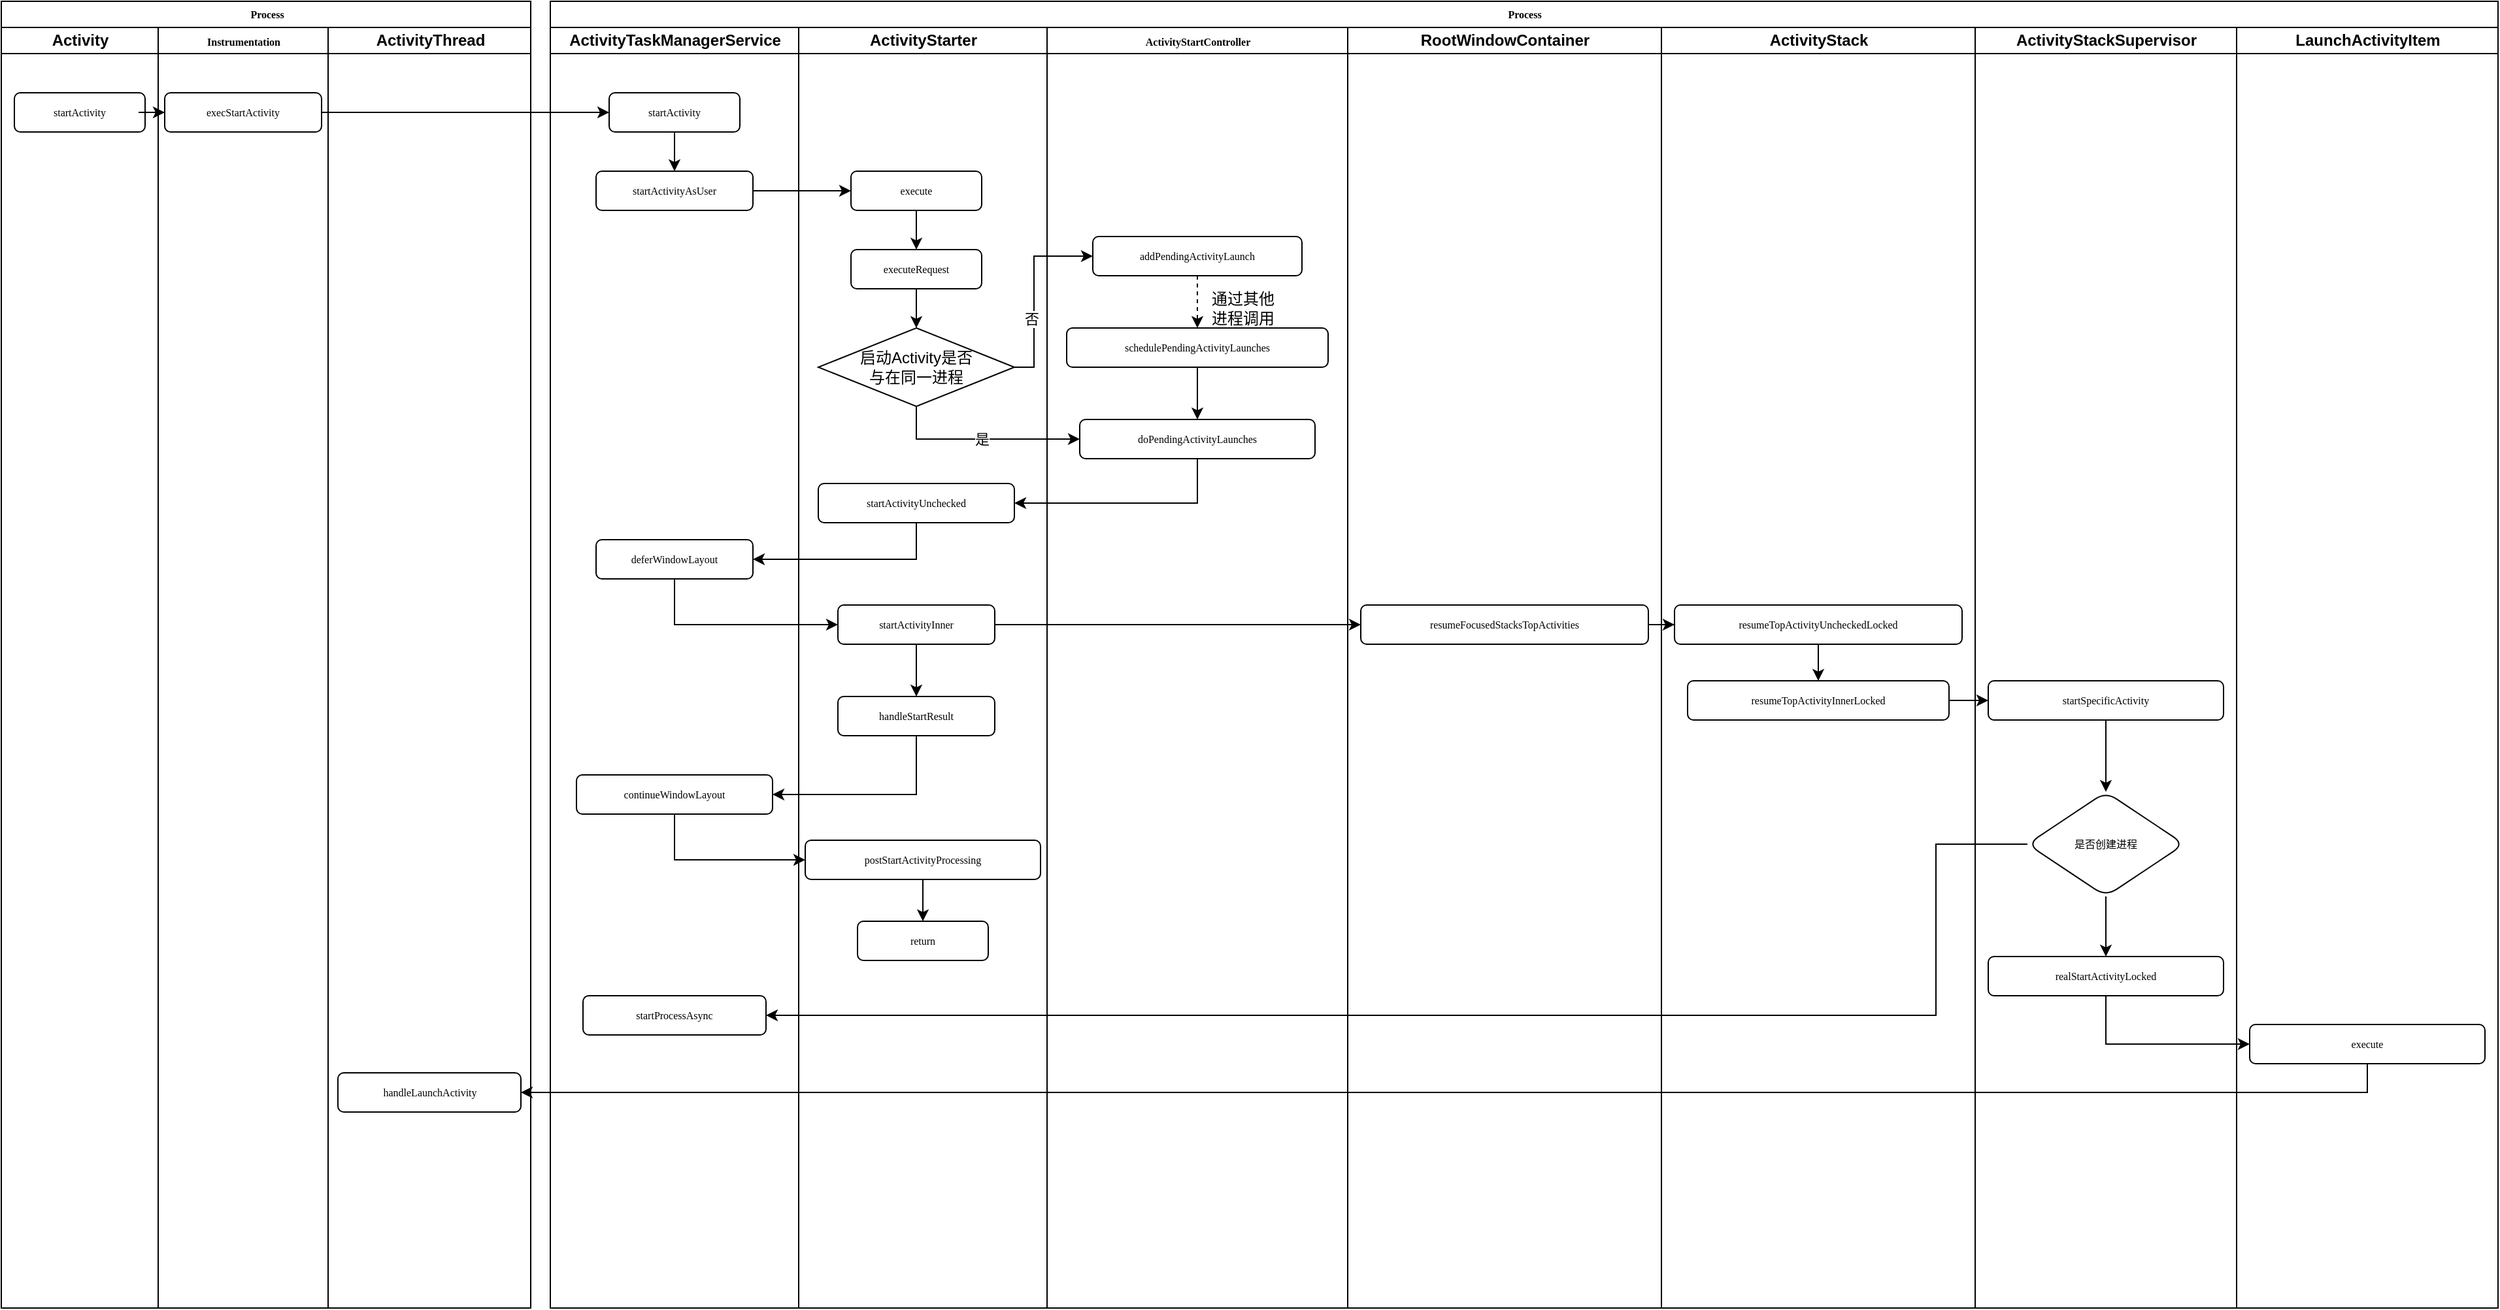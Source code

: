 <mxfile version="17.4.0" type="device"><diagram name="Page-1" id="74e2e168-ea6b-b213-b513-2b3c1d86103e"><mxGraphModel dx="946" dy="557" grid="1" gridSize="10" guides="1" tooltips="1" connect="1" arrows="1" fold="1" page="1" pageScale="1" pageWidth="1100" pageHeight="850" background="none" math="0" shadow="0"><root><mxCell id="0"/><mxCell id="1" parent="0"/><mxCell id="77e6c97f196da883-1" value="Process" style="swimlane;html=1;childLayout=stackLayout;startSize=20;rounded=0;shadow=0;labelBackgroundColor=none;strokeWidth=1;fontFamily=Verdana;fontSize=8;align=center;" parent="1" vertex="1"><mxGeometry x="20" y="40" width="405" height="1000" as="geometry"/></mxCell><mxCell id="77e6c97f196da883-2" value="Activity" style="swimlane;html=1;startSize=20;" parent="77e6c97f196da883-1" vertex="1"><mxGeometry y="20" width="120" height="980" as="geometry"/></mxCell><mxCell id="77e6c97f196da883-8" value="startActivity" style="rounded=1;whiteSpace=wrap;html=1;shadow=0;labelBackgroundColor=none;strokeWidth=1;fontFamily=Verdana;fontSize=8;align=center;" parent="77e6c97f196da883-2" vertex="1"><mxGeometry x="10" y="50" width="100" height="30" as="geometry"/></mxCell><mxCell id="jhBAt_G8znI8e6kJuj8G-4" value="" style="edgeStyle=orthogonalEdgeStyle;rounded=0;orthogonalLoop=1;jettySize=auto;html=1;" parent="77e6c97f196da883-1" source="77e6c97f196da883-8" target="jhBAt_G8znI8e6kJuj8G-3" edge="1"><mxGeometry relative="1" as="geometry"/></mxCell><mxCell id="77e6c97f196da883-4" value="&lt;span style=&quot;font-family: &amp;#34;verdana&amp;#34; ; font-size: 8px&quot;&gt;Instrumentation&lt;/span&gt;" style="swimlane;html=1;startSize=20;" parent="77e6c97f196da883-1" vertex="1"><mxGeometry x="120" y="20" width="130" height="980" as="geometry"/></mxCell><mxCell id="jhBAt_G8znI8e6kJuj8G-3" value="execStartActivity" style="rounded=1;whiteSpace=wrap;html=1;shadow=0;labelBackgroundColor=none;strokeWidth=1;fontFamily=Verdana;fontSize=8;align=center;" parent="77e6c97f196da883-4" vertex="1"><mxGeometry x="5" y="50" width="120" height="30" as="geometry"/></mxCell><mxCell id="C_eC1lGOYP5jDPKpJV5O-16" value="ActivityThread" style="swimlane;html=1;startSize=20;" vertex="1" parent="77e6c97f196da883-1"><mxGeometry x="250" y="20" width="155" height="980" as="geometry"/></mxCell><mxCell id="C_eC1lGOYP5jDPKpJV5O-17" value="handleLaunchActivity" style="rounded=1;whiteSpace=wrap;html=1;shadow=0;labelBackgroundColor=none;strokeWidth=1;fontFamily=Verdana;fontSize=8;align=center;" vertex="1" parent="C_eC1lGOYP5jDPKpJV5O-16"><mxGeometry x="7.5" y="800" width="140" height="30" as="geometry"/></mxCell><mxCell id="jhBAt_G8znI8e6kJuj8G-11" value="Process" style="swimlane;html=1;childLayout=stackLayout;startSize=20;rounded=0;shadow=0;labelBackgroundColor=none;strokeWidth=1;fontFamily=Verdana;fontSize=8;align=center;" parent="1" vertex="1"><mxGeometry x="440" y="40" width="1490" height="1000" as="geometry"/></mxCell><mxCell id="jhBAt_G8znI8e6kJuj8G-12" value="ActivityTaskManagerService" style="swimlane;html=1;startSize=20;" parent="jhBAt_G8znI8e6kJuj8G-11" vertex="1"><mxGeometry y="20" width="190" height="980" as="geometry"/></mxCell><mxCell id="jhBAt_G8znI8e6kJuj8G-13" value="startActivity" style="rounded=1;whiteSpace=wrap;html=1;shadow=0;labelBackgroundColor=none;strokeWidth=1;fontFamily=Verdana;fontSize=8;align=center;" parent="jhBAt_G8znI8e6kJuj8G-12" vertex="1"><mxGeometry x="45" y="50" width="100" height="30" as="geometry"/></mxCell><mxCell id="jhBAt_G8znI8e6kJuj8G-28" value="startActivityAsUser" style="rounded=1;whiteSpace=wrap;html=1;shadow=0;labelBackgroundColor=none;strokeWidth=1;fontFamily=Verdana;fontSize=8;align=center;" parent="jhBAt_G8znI8e6kJuj8G-12" vertex="1"><mxGeometry x="35" y="110" width="120" height="30" as="geometry"/></mxCell><mxCell id="jhBAt_G8znI8e6kJuj8G-29" value="" style="edgeStyle=orthogonalEdgeStyle;rounded=0;orthogonalLoop=1;jettySize=auto;html=1;fontColor=#000000;" parent="jhBAt_G8znI8e6kJuj8G-12" source="jhBAt_G8znI8e6kJuj8G-13" target="jhBAt_G8znI8e6kJuj8G-28" edge="1"><mxGeometry relative="1" as="geometry"/></mxCell><mxCell id="jhBAt_G8znI8e6kJuj8G-43" value="deferWindowLayout" style="rounded=1;whiteSpace=wrap;html=1;shadow=0;labelBackgroundColor=none;strokeWidth=1;fontFamily=Verdana;fontSize=8;align=center;" parent="jhBAt_G8znI8e6kJuj8G-12" vertex="1"><mxGeometry x="35" y="392" width="120" height="30" as="geometry"/></mxCell><mxCell id="jhBAt_G8znI8e6kJuj8G-47" value="continueWindowLayout" style="rounded=1;whiteSpace=wrap;html=1;shadow=0;labelBackgroundColor=none;strokeWidth=1;fontFamily=Verdana;fontSize=8;align=center;" parent="jhBAt_G8znI8e6kJuj8G-12" vertex="1"><mxGeometry x="20" y="572" width="150" height="30" as="geometry"/></mxCell><mxCell id="C_eC1lGOYP5jDPKpJV5O-23" value="startProcessAsync" style="rounded=1;whiteSpace=wrap;html=1;shadow=0;labelBackgroundColor=none;strokeWidth=1;fontFamily=Verdana;fontSize=8;align=center;" vertex="1" parent="jhBAt_G8znI8e6kJuj8G-12"><mxGeometry x="25" y="741" width="140" height="30" as="geometry"/></mxCell><mxCell id="jhBAt_G8znI8e6kJuj8G-14" value="ActivityStarter" style="swimlane;html=1;startSize=20;" parent="jhBAt_G8znI8e6kJuj8G-11" vertex="1"><mxGeometry x="190" y="20" width="190" height="980" as="geometry"/></mxCell><mxCell id="jhBAt_G8znI8e6kJuj8G-33" value="" style="edgeStyle=orthogonalEdgeStyle;rounded=0;orthogonalLoop=1;jettySize=auto;html=1;fontColor=#000000;" parent="jhBAt_G8znI8e6kJuj8G-14" source="jhBAt_G8znI8e6kJuj8G-30" target="jhBAt_G8znI8e6kJuj8G-32" edge="1"><mxGeometry relative="1" as="geometry"/></mxCell><mxCell id="jhBAt_G8znI8e6kJuj8G-30" value="execute" style="rounded=1;whiteSpace=wrap;html=1;shadow=0;labelBackgroundColor=none;strokeWidth=1;fontFamily=Verdana;fontSize=8;align=center;" parent="jhBAt_G8znI8e6kJuj8G-14" vertex="1"><mxGeometry x="40" y="110" width="100" height="30" as="geometry"/></mxCell><mxCell id="jhBAt_G8znI8e6kJuj8G-64" value="" style="edgeStyle=orthogonalEdgeStyle;rounded=0;orthogonalLoop=1;jettySize=auto;html=1;fontColor=#000000;" parent="jhBAt_G8znI8e6kJuj8G-14" source="jhBAt_G8znI8e6kJuj8G-32" target="jhBAt_G8znI8e6kJuj8G-63" edge="1"><mxGeometry relative="1" as="geometry"/></mxCell><mxCell id="jhBAt_G8znI8e6kJuj8G-32" value="executeRequest" style="rounded=1;whiteSpace=wrap;html=1;shadow=0;labelBackgroundColor=none;strokeWidth=1;fontFamily=Verdana;fontSize=8;align=center;" parent="jhBAt_G8znI8e6kJuj8G-14" vertex="1"><mxGeometry x="40" y="170" width="100" height="30" as="geometry"/></mxCell><mxCell id="jhBAt_G8znI8e6kJuj8G-40" value="startActivityUnchecked" style="rounded=1;whiteSpace=wrap;html=1;shadow=0;labelBackgroundColor=none;strokeWidth=1;fontFamily=Verdana;fontSize=8;align=center;" parent="jhBAt_G8znI8e6kJuj8G-14" vertex="1"><mxGeometry x="15" y="349" width="150" height="30" as="geometry"/></mxCell><mxCell id="jhBAt_G8znI8e6kJuj8G-51" value="" style="edgeStyle=orthogonalEdgeStyle;rounded=0;orthogonalLoop=1;jettySize=auto;html=1;fontColor=#000000;" parent="jhBAt_G8znI8e6kJuj8G-14" source="jhBAt_G8znI8e6kJuj8G-45" target="jhBAt_G8znI8e6kJuj8G-50" edge="1"><mxGeometry relative="1" as="geometry"/></mxCell><mxCell id="jhBAt_G8znI8e6kJuj8G-45" value="startActivityInner" style="rounded=1;whiteSpace=wrap;html=1;shadow=0;labelBackgroundColor=none;strokeWidth=1;fontFamily=Verdana;fontSize=8;align=center;" parent="jhBAt_G8znI8e6kJuj8G-14" vertex="1"><mxGeometry x="30" y="442" width="120" height="30" as="geometry"/></mxCell><mxCell id="jhBAt_G8znI8e6kJuj8G-50" value="handleStartResult" style="rounded=1;whiteSpace=wrap;html=1;shadow=0;labelBackgroundColor=none;strokeWidth=1;fontFamily=Verdana;fontSize=8;align=center;" parent="jhBAt_G8znI8e6kJuj8G-14" vertex="1"><mxGeometry x="30" y="512" width="120" height="30" as="geometry"/></mxCell><mxCell id="jhBAt_G8znI8e6kJuj8G-59" value="" style="edgeStyle=orthogonalEdgeStyle;rounded=0;orthogonalLoop=1;jettySize=auto;html=1;fontColor=#000000;" parent="jhBAt_G8znI8e6kJuj8G-14" source="jhBAt_G8znI8e6kJuj8G-53" target="jhBAt_G8znI8e6kJuj8G-58" edge="1"><mxGeometry relative="1" as="geometry"/></mxCell><mxCell id="jhBAt_G8znI8e6kJuj8G-53" value="postStartActivityProcessing" style="rounded=1;whiteSpace=wrap;html=1;shadow=0;labelBackgroundColor=none;strokeWidth=1;fontFamily=Verdana;fontSize=8;align=center;" parent="jhBAt_G8znI8e6kJuj8G-14" vertex="1"><mxGeometry x="5" y="622" width="180" height="30" as="geometry"/></mxCell><mxCell id="jhBAt_G8znI8e6kJuj8G-58" value="return" style="rounded=1;whiteSpace=wrap;html=1;shadow=0;labelBackgroundColor=none;strokeWidth=1;fontFamily=Verdana;fontSize=8;align=center;" parent="jhBAt_G8znI8e6kJuj8G-14" vertex="1"><mxGeometry x="45" y="684" width="100" height="30" as="geometry"/></mxCell><mxCell id="jhBAt_G8znI8e6kJuj8G-63" value="" style="rhombus;whiteSpace=wrap;html=1;fontColor=#000000;" parent="jhBAt_G8znI8e6kJuj8G-14" vertex="1"><mxGeometry x="15" y="230" width="150" height="60" as="geometry"/></mxCell><mxCell id="jhBAt_G8znI8e6kJuj8G-62" value="启动Activity是否与在同一进程" style="text;html=1;strokeColor=none;fillColor=none;align=center;verticalAlign=middle;whiteSpace=wrap;rounded=0;fontColor=#000000;" parent="jhBAt_G8znI8e6kJuj8G-14" vertex="1"><mxGeometry x="45" y="245" width="90" height="30" as="geometry"/></mxCell><mxCell id="jhBAt_G8znI8e6kJuj8G-18" value="&lt;span style=&quot;font-family: &amp;#34;verdana&amp;#34; ; font-size: 8px&quot;&gt;ActivityStartController&lt;/span&gt;" style="swimlane;html=1;startSize=20;" parent="jhBAt_G8znI8e6kJuj8G-11" vertex="1"><mxGeometry x="380" y="20" width="230" height="980" as="geometry"/></mxCell><mxCell id="jhBAt_G8znI8e6kJuj8G-82" value="" style="edgeStyle=orthogonalEdgeStyle;rounded=0;orthogonalLoop=1;jettySize=auto;html=1;fontColor=#000000;dashed=1;" parent="jhBAt_G8znI8e6kJuj8G-18" source="jhBAt_G8znI8e6kJuj8G-60" target="jhBAt_G8znI8e6kJuj8G-77" edge="1"><mxGeometry relative="1" as="geometry"/></mxCell><mxCell id="jhBAt_G8znI8e6kJuj8G-60" value="addPendingActivityLaunch" style="rounded=1;whiteSpace=wrap;html=1;shadow=0;labelBackgroundColor=none;strokeWidth=1;fontFamily=Verdana;fontSize=8;align=center;" parent="jhBAt_G8znI8e6kJuj8G-18" vertex="1"><mxGeometry x="35" y="160" width="160" height="30" as="geometry"/></mxCell><mxCell id="jhBAt_G8znI8e6kJuj8G-70" value="doPendingActivityLaunches" style="rounded=1;whiteSpace=wrap;html=1;shadow=0;labelBackgroundColor=none;strokeWidth=1;fontFamily=Verdana;fontSize=8;align=center;" parent="jhBAt_G8znI8e6kJuj8G-18" vertex="1"><mxGeometry x="25" y="300" width="180" height="30" as="geometry"/></mxCell><mxCell id="jhBAt_G8znI8e6kJuj8G-79" value="" style="edgeStyle=orthogonalEdgeStyle;rounded=0;orthogonalLoop=1;jettySize=auto;html=1;fontColor=#000000;" parent="jhBAt_G8znI8e6kJuj8G-18" source="jhBAt_G8znI8e6kJuj8G-77" target="jhBAt_G8znI8e6kJuj8G-70" edge="1"><mxGeometry relative="1" as="geometry"/></mxCell><mxCell id="jhBAt_G8znI8e6kJuj8G-77" value="schedulePendingActivityLaunches" style="rounded=1;whiteSpace=wrap;html=1;shadow=0;labelBackgroundColor=none;strokeWidth=1;fontFamily=Verdana;fontSize=8;align=center;" parent="jhBAt_G8znI8e6kJuj8G-18" vertex="1"><mxGeometry x="15" y="230" width="200" height="30" as="geometry"/></mxCell><mxCell id="jhBAt_G8znI8e6kJuj8G-83" value="通过其他进程调用" style="text;html=1;strokeColor=none;fillColor=none;align=center;verticalAlign=middle;whiteSpace=wrap;rounded=0;fontColor=#000000;" parent="jhBAt_G8znI8e6kJuj8G-18" vertex="1"><mxGeometry x="120" y="200" width="60" height="30" as="geometry"/></mxCell><mxCell id="jhBAt_G8znI8e6kJuj8G-20" value="RootWindowContainer" style="swimlane;html=1;startSize=20;" parent="jhBAt_G8znI8e6kJuj8G-11" vertex="1"><mxGeometry x="610" y="20" width="240" height="980" as="geometry"/></mxCell><mxCell id="C_eC1lGOYP5jDPKpJV5O-1" value="resumeFocusedStacksTopActivities" style="rounded=1;whiteSpace=wrap;html=1;shadow=0;labelBackgroundColor=none;strokeWidth=1;fontFamily=Verdana;fontSize=8;align=center;" vertex="1" parent="jhBAt_G8znI8e6kJuj8G-20"><mxGeometry x="10" y="442" width="220" height="30" as="geometry"/></mxCell><mxCell id="C_eC1lGOYP5jDPKpJV5O-9" value="ActivityStack" style="swimlane;html=1;startSize=20;" vertex="1" parent="jhBAt_G8znI8e6kJuj8G-11"><mxGeometry x="850" y="20" width="240" height="980" as="geometry"/></mxCell><mxCell id="C_eC1lGOYP5jDPKpJV5O-5" value="resumeTopActivityInnerLocked" style="rounded=1;whiteSpace=wrap;html=1;shadow=0;labelBackgroundColor=none;strokeWidth=1;fontFamily=Verdana;fontSize=8;align=center;" vertex="1" parent="C_eC1lGOYP5jDPKpJV5O-9"><mxGeometry x="20" y="500" width="200" height="30" as="geometry"/></mxCell><mxCell id="C_eC1lGOYP5jDPKpJV5O-3" value="resumeTopActivityUncheckedLocked" style="rounded=1;whiteSpace=wrap;html=1;shadow=0;labelBackgroundColor=none;strokeWidth=1;fontFamily=Verdana;fontSize=8;align=center;" vertex="1" parent="C_eC1lGOYP5jDPKpJV5O-9"><mxGeometry x="10" y="442" width="220" height="30" as="geometry"/></mxCell><mxCell id="C_eC1lGOYP5jDPKpJV5O-6" value="" style="edgeStyle=orthogonalEdgeStyle;rounded=0;orthogonalLoop=1;jettySize=auto;html=1;" edge="1" parent="C_eC1lGOYP5jDPKpJV5O-9" source="C_eC1lGOYP5jDPKpJV5O-3" target="C_eC1lGOYP5jDPKpJV5O-5"><mxGeometry relative="1" as="geometry"/></mxCell><mxCell id="C_eC1lGOYP5jDPKpJV5O-10" value="ActivityStackSupervisor" style="swimlane;html=1;startSize=20;" vertex="1" parent="jhBAt_G8znI8e6kJuj8G-11"><mxGeometry x="1090" y="20" width="200" height="980" as="geometry"/></mxCell><mxCell id="C_eC1lGOYP5jDPKpJV5O-21" value="" style="edgeStyle=orthogonalEdgeStyle;rounded=0;orthogonalLoop=1;jettySize=auto;html=1;" edge="1" parent="C_eC1lGOYP5jDPKpJV5O-10" source="C_eC1lGOYP5jDPKpJV5O-7" target="C_eC1lGOYP5jDPKpJV5O-20"><mxGeometry relative="1" as="geometry"/></mxCell><mxCell id="C_eC1lGOYP5jDPKpJV5O-7" value="startSpecificActivity" style="rounded=1;whiteSpace=wrap;html=1;shadow=0;labelBackgroundColor=none;strokeWidth=1;fontFamily=Verdana;fontSize=8;align=center;" vertex="1" parent="C_eC1lGOYP5jDPKpJV5O-10"><mxGeometry x="10" y="500" width="180" height="30" as="geometry"/></mxCell><mxCell id="C_eC1lGOYP5jDPKpJV5O-11" value="realStartActivityLocked" style="rounded=1;whiteSpace=wrap;html=1;shadow=0;labelBackgroundColor=none;strokeWidth=1;fontFamily=Verdana;fontSize=8;align=center;" vertex="1" parent="C_eC1lGOYP5jDPKpJV5O-10"><mxGeometry x="10" y="711" width="180" height="30" as="geometry"/></mxCell><mxCell id="C_eC1lGOYP5jDPKpJV5O-22" value="" style="edgeStyle=orthogonalEdgeStyle;rounded=0;orthogonalLoop=1;jettySize=auto;html=1;" edge="1" parent="C_eC1lGOYP5jDPKpJV5O-10" source="C_eC1lGOYP5jDPKpJV5O-20" target="C_eC1lGOYP5jDPKpJV5O-11"><mxGeometry relative="1" as="geometry"/></mxCell><mxCell id="C_eC1lGOYP5jDPKpJV5O-20" value="是否创建进程" style="rhombus;whiteSpace=wrap;html=1;fontSize=8;fontFamily=Verdana;rounded=1;shadow=0;labelBackgroundColor=none;strokeWidth=1;" vertex="1" parent="C_eC1lGOYP5jDPKpJV5O-10"><mxGeometry x="40" y="585" width="120" height="80" as="geometry"/></mxCell><mxCell id="C_eC1lGOYP5jDPKpJV5O-13" value="LaunchActivityItem" style="swimlane;html=1;startSize=20;" vertex="1" parent="jhBAt_G8znI8e6kJuj8G-11"><mxGeometry x="1290" y="20" width="200" height="980" as="geometry"/></mxCell><mxCell id="C_eC1lGOYP5jDPKpJV5O-14" value="execute" style="rounded=1;whiteSpace=wrap;html=1;shadow=0;labelBackgroundColor=none;strokeWidth=1;fontFamily=Verdana;fontSize=8;align=center;" vertex="1" parent="C_eC1lGOYP5jDPKpJV5O-13"><mxGeometry x="10" y="763" width="180" height="30" as="geometry"/></mxCell><mxCell id="jhBAt_G8znI8e6kJuj8G-31" value="" style="edgeStyle=orthogonalEdgeStyle;rounded=0;orthogonalLoop=1;jettySize=auto;html=1;fontColor=#000000;" parent="jhBAt_G8znI8e6kJuj8G-11" source="jhBAt_G8znI8e6kJuj8G-28" target="jhBAt_G8znI8e6kJuj8G-30" edge="1"><mxGeometry relative="1" as="geometry"/></mxCell><mxCell id="jhBAt_G8znI8e6kJuj8G-44" style="edgeStyle=orthogonalEdgeStyle;rounded=0;orthogonalLoop=1;jettySize=auto;html=1;exitX=0.5;exitY=1;exitDx=0;exitDy=0;entryX=1;entryY=0.5;entryDx=0;entryDy=0;fontColor=#000000;" parent="jhBAt_G8znI8e6kJuj8G-11" source="jhBAt_G8znI8e6kJuj8G-40" target="jhBAt_G8znI8e6kJuj8G-43" edge="1"><mxGeometry relative="1" as="geometry"/></mxCell><mxCell id="jhBAt_G8znI8e6kJuj8G-46" style="edgeStyle=orthogonalEdgeStyle;rounded=0;orthogonalLoop=1;jettySize=auto;html=1;exitX=0.5;exitY=1;exitDx=0;exitDy=0;entryX=0;entryY=0.5;entryDx=0;entryDy=0;fontColor=#000000;" parent="jhBAt_G8znI8e6kJuj8G-11" source="jhBAt_G8znI8e6kJuj8G-43" target="jhBAt_G8znI8e6kJuj8G-45" edge="1"><mxGeometry relative="1" as="geometry"/></mxCell><mxCell id="jhBAt_G8znI8e6kJuj8G-52" style="edgeStyle=orthogonalEdgeStyle;rounded=0;orthogonalLoop=1;jettySize=auto;html=1;exitX=0.5;exitY=1;exitDx=0;exitDy=0;entryX=1;entryY=0.5;entryDx=0;entryDy=0;fontColor=#000000;" parent="jhBAt_G8znI8e6kJuj8G-11" source="jhBAt_G8znI8e6kJuj8G-50" target="jhBAt_G8znI8e6kJuj8G-47" edge="1"><mxGeometry relative="1" as="geometry"/></mxCell><mxCell id="jhBAt_G8znI8e6kJuj8G-55" style="edgeStyle=orthogonalEdgeStyle;rounded=0;orthogonalLoop=1;jettySize=auto;html=1;exitX=0.5;exitY=1;exitDx=0;exitDy=0;entryX=0;entryY=0.5;entryDx=0;entryDy=0;fontColor=#000000;" parent="jhBAt_G8znI8e6kJuj8G-11" source="jhBAt_G8znI8e6kJuj8G-47" target="jhBAt_G8znI8e6kJuj8G-53" edge="1"><mxGeometry relative="1" as="geometry"/></mxCell><mxCell id="jhBAt_G8znI8e6kJuj8G-67" style="edgeStyle=orthogonalEdgeStyle;rounded=0;orthogonalLoop=1;jettySize=auto;html=1;entryX=0;entryY=0.5;entryDx=0;entryDy=0;fontColor=#000000;exitX=1;exitY=0.5;exitDx=0;exitDy=0;" parent="jhBAt_G8znI8e6kJuj8G-11" source="jhBAt_G8znI8e6kJuj8G-63" target="jhBAt_G8znI8e6kJuj8G-60" edge="1"><mxGeometry relative="1" as="geometry"><mxPoint x="360" y="280" as="sourcePoint"/><Array as="points"><mxPoint x="370" y="280"/><mxPoint x="370" y="195"/></Array></mxGeometry></mxCell><mxCell id="jhBAt_G8znI8e6kJuj8G-68" value="否" style="edgeLabel;html=1;align=center;verticalAlign=middle;resizable=0;points=[];fontColor=#000000;" parent="jhBAt_G8znI8e6kJuj8G-67" vertex="1" connectable="0"><mxGeometry x="-0.28" y="2" relative="1" as="geometry"><mxPoint as="offset"/></mxGeometry></mxCell><mxCell id="jhBAt_G8znI8e6kJuj8G-69" style="edgeStyle=orthogonalEdgeStyle;rounded=0;orthogonalLoop=1;jettySize=auto;html=1;entryX=1;entryY=0.5;entryDx=0;entryDy=0;fontColor=#000000;exitX=0.5;exitY=1;exitDx=0;exitDy=0;" parent="jhBAt_G8znI8e6kJuj8G-11" source="jhBAt_G8znI8e6kJuj8G-70" target="jhBAt_G8znI8e6kJuj8G-40" edge="1"><mxGeometry relative="1" as="geometry"><mxPoint x="480" y="374" as="sourcePoint"/></mxGeometry></mxCell><mxCell id="jhBAt_G8znI8e6kJuj8G-65" value="是" style="edgeStyle=orthogonalEdgeStyle;rounded=0;orthogonalLoop=1;jettySize=auto;html=1;fontColor=#000000;entryX=0;entryY=0.5;entryDx=0;entryDy=0;exitX=0.5;exitY=1;exitDx=0;exitDy=0;" parent="jhBAt_G8znI8e6kJuj8G-11" source="jhBAt_G8znI8e6kJuj8G-63" target="jhBAt_G8znI8e6kJuj8G-70" edge="1"><mxGeometry relative="1" as="geometry"><mxPoint x="330" y="330" as="targetPoint"/></mxGeometry></mxCell><mxCell id="C_eC1lGOYP5jDPKpJV5O-2" value="" style="edgeStyle=orthogonalEdgeStyle;rounded=0;orthogonalLoop=1;jettySize=auto;html=1;" edge="1" parent="jhBAt_G8znI8e6kJuj8G-11" source="jhBAt_G8znI8e6kJuj8G-45" target="C_eC1lGOYP5jDPKpJV5O-1"><mxGeometry relative="1" as="geometry"/></mxCell><mxCell id="C_eC1lGOYP5jDPKpJV5O-8" value="" style="edgeStyle=orthogonalEdgeStyle;rounded=0;orthogonalLoop=1;jettySize=auto;html=1;" edge="1" parent="jhBAt_G8znI8e6kJuj8G-11" source="C_eC1lGOYP5jDPKpJV5O-5" target="C_eC1lGOYP5jDPKpJV5O-7"><mxGeometry relative="1" as="geometry"/></mxCell><mxCell id="C_eC1lGOYP5jDPKpJV5O-4" value="" style="edgeStyle=orthogonalEdgeStyle;rounded=0;orthogonalLoop=1;jettySize=auto;html=1;" edge="1" parent="jhBAt_G8znI8e6kJuj8G-11" source="C_eC1lGOYP5jDPKpJV5O-1" target="C_eC1lGOYP5jDPKpJV5O-3"><mxGeometry relative="1" as="geometry"/></mxCell><mxCell id="C_eC1lGOYP5jDPKpJV5O-15" value="" style="edgeStyle=orthogonalEdgeStyle;rounded=0;orthogonalLoop=1;jettySize=auto;html=1;exitX=0.5;exitY=1;exitDx=0;exitDy=0;entryX=0;entryY=0.5;entryDx=0;entryDy=0;" edge="1" parent="jhBAt_G8znI8e6kJuj8G-11" source="C_eC1lGOYP5jDPKpJV5O-11" target="C_eC1lGOYP5jDPKpJV5O-14"><mxGeometry relative="1" as="geometry"/></mxCell><mxCell id="C_eC1lGOYP5jDPKpJV5O-24" style="edgeStyle=orthogonalEdgeStyle;rounded=0;orthogonalLoop=1;jettySize=auto;html=1;exitX=0;exitY=0.5;exitDx=0;exitDy=0;entryX=1;entryY=0.5;entryDx=0;entryDy=0;" edge="1" parent="jhBAt_G8znI8e6kJuj8G-11" source="C_eC1lGOYP5jDPKpJV5O-20" target="C_eC1lGOYP5jDPKpJV5O-23"><mxGeometry relative="1" as="geometry"><Array as="points"><mxPoint x="1060" y="645"/><mxPoint x="1060" y="776"/></Array></mxGeometry></mxCell><mxCell id="jhBAt_G8znI8e6kJuj8G-27" style="edgeStyle=orthogonalEdgeStyle;rounded=0;orthogonalLoop=1;jettySize=auto;html=1;exitX=1;exitY=0.5;exitDx=0;exitDy=0;entryX=0;entryY=0.5;entryDx=0;entryDy=0;fontColor=#000000;" parent="1" source="jhBAt_G8znI8e6kJuj8G-3" target="jhBAt_G8znI8e6kJuj8G-13" edge="1"><mxGeometry relative="1" as="geometry"/></mxCell><mxCell id="C_eC1lGOYP5jDPKpJV5O-19" style="edgeStyle=orthogonalEdgeStyle;rounded=0;orthogonalLoop=1;jettySize=auto;html=1;exitX=0.5;exitY=1;exitDx=0;exitDy=0;entryX=1;entryY=0.5;entryDx=0;entryDy=0;" edge="1" parent="1" source="C_eC1lGOYP5jDPKpJV5O-14" target="C_eC1lGOYP5jDPKpJV5O-17"><mxGeometry relative="1" as="geometry"/></mxCell></root></mxGraphModel></diagram></mxfile>